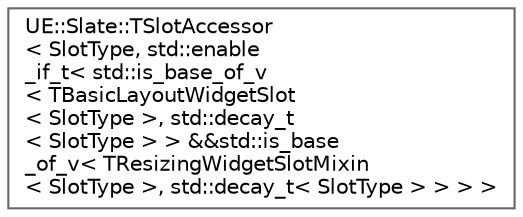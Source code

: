 digraph "Graphical Class Hierarchy"
{
 // INTERACTIVE_SVG=YES
 // LATEX_PDF_SIZE
  bgcolor="transparent";
  edge [fontname=Helvetica,fontsize=10,labelfontname=Helvetica,labelfontsize=10];
  node [fontname=Helvetica,fontsize=10,shape=box,height=0.2,width=0.4];
  rankdir="LR";
  Node0 [id="Node000000",label="UE::Slate::TSlotAccessor\l\< SlotType, std::enable\l_if_t\< std::is_base_of_v\l\< TBasicLayoutWidgetSlot\l\< SlotType \>, std::decay_t\l\< SlotType \> \> &&std::is_base\l_of_v\< TResizingWidgetSlotMixin\l\< SlotType \>, std::decay_t\< SlotType \> \> \> \>",height=0.2,width=0.4,color="grey40", fillcolor="white", style="filled",URL="$d4/d22/structUE_1_1Slate_1_1TSlotAccessor_3_01SlotType_00_01std_1_1enable__if__t_3_01std_1_1is__base__o3f2273fed4a38dc9843fc812102cfcdc.html",tooltip=" "];
}
